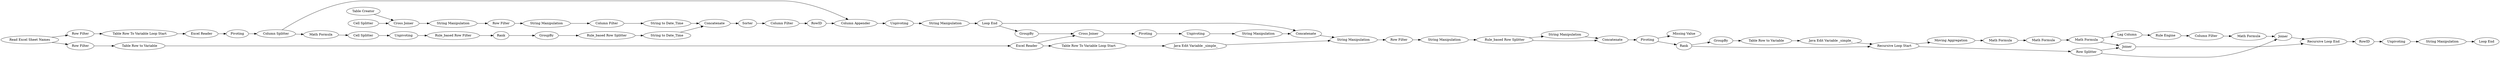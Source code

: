 digraph {
	"-4969520100994140697_297" [label="Column Filter"]
	"310783260506144620_341" [label=Concatenate]
	"310783260506144620_2417" [label=Joiner]
	"-4969520100994140697_293" [label="Row Filter"]
	"-249994856682694439_12" [label=GroupBy]
	"-4969520100994140697_14" [label="String to Date_Time"]
	"-4969520100994140697_303" [label=RowID]
	"310783260506144620_32" [label="Row Splitter"]
	"310783260506144620_1" [label="Excel Reader"]
	"310783260506144620_2431" [label="Column Appender"]
	"310783260506144620_2440" [label="String Manipulation"]
	"310783260506144620_2423" [label=GroupBy]
	"-4969520100994140697_287" [label="String Manipulation"]
	"310783260506144620_2421" [label="Column Filter"]
	"-4969520100994140697_298" [label=Concatenate]
	"310783260506144620_332" [label=GroupBy]
	"310783260506144620_312" [label="Excel Reader"]
	"310783260506144620_2408" [label="Missing Value"]
	"310783260506144620_2416" [label="Rule Engine"]
	"310783260506144620_2425" [label="Java Edit Variable _simple_"]
	"-4969520100994140697_296" [label="String to Date_Time"]
	"310783260506144620_2402" [label="Row Filter"]
	"310783260506144620_333" [label="Cross Joiner"]
	"310783260506144620_2426" [label=Unpivoting]
	"310783260506144620_2439" [label=Unpivoting]
	"310783260506144620_2403" [label="String Manipulation"]
	"310783260506144620_2434" [label="String Manipulation"]
	"152541437009110969_2444" [label="String Manipulation"]
	"310783260506144620_2410" [label="Math Formula"]
	"310783260506144620_2418" [label="Math Formula"]
	"310783260506144620_2428" [label="String Manipulation"]
	"310783260506144620_325" [label=Pivoting]
	"310783260506144620_324" [label="Loop End"]
	"-249994856682694439_7" [label="Cell Splitter"]
	"310783260506144620_323" [label=Unpivoting]
	"310783260506144620_2407" [label="Math Formula"]
	"310783260506144620_2414" [label=Joiner]
	"310783260506144620_2409" [label="Math Formula"]
	"310783260506144620_2415" [label="Lag Column"]
	"310783260506144620_322" [label="Table Row To Variable Loop Start"]
	"152541437009110969_2445" [label=Concatenate]
	"310783260506144620_311" [label="Table Row to Variable"]
	"310783260506144620_2413" [label=Rank]
	"310783260506144620_2429" [label="Loop End"]
	"-249994856682694439_10" [label="Rule_based Row Filter"]
	"-249994856682694439_11" [label=Rank]
	"310783260506144620_6" [label=Pivoting]
	"-4969520100994140697_19" [label="Table Creator"]
	"-4969520100994140697_294" [label="String Manipulation"]
	"310783260506144620_2427" [label=RowID]
	"152541437009110969_2443" [label="Rule_based Row Splitter"]
	"-249994856682694439_9" [label=Unpivoting]
	"310783260506144620_2412" [label="Recursive Loop End"]
	"310783260506144620_326" [label="Table Row To Variable Loop Start"]
	"-249994856682694439_13" [label="Rule_based Row Splitter"]
	"-4969520100994140697_307" [label="Column Filter"]
	"310783260506144620_313" [label="Row Filter"]
	"-4969520100994140697_20" [label="Cross Joiner"]
	"310783260506144620_2411" [label="Recursive Loop Start"]
	"-4969520100994140697_302" [label=Sorter]
	"310783260506144620_2424" [label="Table Row to Variable"]
	"310783260506144620_321" [label="Row Filter"]
	"-4969520100994140697_17" [label="Cell Splitter"]
	"310783260506144620_2" [label="Read Excel Sheet Names"]
	"310783260506144620_2430" [label="Column Splitter"]
	"-249994856682694439_301" [label="Math Formula"]
	"310783260506144620_328" [label="Java Edit Variable _simple_"]
	"310783260506144620_335" [label=Pivoting]
	"310783260506144620_2404" [label="Moving Aggregation"]
	"152541437009110969_2420" [label="String Manipulation"]
	"310783260506144620_2410" -> "310783260506144620_2415"
	"310783260506144620_2411" -> "310783260506144620_2404"
	"310783260506144620_2409" -> "310783260506144620_2410"
	"310783260506144620_2426" -> "310783260506144620_2428"
	"-249994856682694439_13" -> "-4969520100994140697_14"
	"310783260506144620_2425" -> "310783260506144620_2411"
	"310783260506144620_2430" -> "-249994856682694439_301"
	"310783260506144620_322" -> "310783260506144620_1"
	"-4969520100994140697_287" -> "-4969520100994140697_293"
	"310783260506144620_2402" -> "152541437009110969_2420"
	"-4969520100994140697_303" -> "310783260506144620_2431"
	"-4969520100994140697_19" -> "-4969520100994140697_20"
	"-4969520100994140697_20" -> "-4969520100994140697_287"
	"-4969520100994140697_294" -> "-4969520100994140697_297"
	"310783260506144620_324" -> "310783260506144620_332"
	"310783260506144620_32" -> "310783260506144620_2417"
	"-249994856682694439_11" -> "-249994856682694439_12"
	"-249994856682694439_7" -> "-249994856682694439_9"
	"-4969520100994140697_14" -> "-4969520100994140697_298"
	"-4969520100994140697_298" -> "-4969520100994140697_302"
	"310783260506144620_2412" -> "310783260506144620_2427"
	"310783260506144620_2" -> "310783260506144620_321"
	"310783260506144620_2423" -> "310783260506144620_2424"
	"310783260506144620_2421" -> "310783260506144620_2418"
	"-4969520100994140697_302" -> "-4969520100994140697_307"
	"310783260506144620_341" -> "310783260506144620_2403"
	"310783260506144620_313" -> "310783260506144620_311"
	"310783260506144620_2428" -> "310783260506144620_2429"
	"310783260506144620_2415" -> "310783260506144620_2416"
	"-4969520100994140697_297" -> "-4969520100994140697_296"
	"-249994856682694439_9" -> "-249994856682694439_10"
	"310783260506144620_2410" -> "310783260506144620_2414"
	"310783260506144620_2413" -> "310783260506144620_2411"
	"310783260506144620_2" -> "310783260506144620_313"
	"310783260506144620_2418" -> "310783260506144620_2417"
	"-4969520100994140697_293" -> "-4969520100994140697_294"
	"310783260506144620_2414" -> "310783260506144620_2412"
	"310783260506144620_2411" -> "310783260506144620_32"
	"310783260506144620_332" -> "310783260506144620_333"
	"310783260506144620_2440" -> "310783260506144620_341"
	"310783260506144620_32" -> "310783260506144620_2414"
	"310783260506144620_2417" -> "310783260506144620_2412"
	"310783260506144620_2427" -> "310783260506144620_2426"
	"-4969520100994140697_296" -> "-4969520100994140697_298"
	"310783260506144620_2416" -> "310783260506144620_2421"
	"310783260506144620_2431" -> "310783260506144620_323"
	"310783260506144620_2413" -> "310783260506144620_2423"
	"310783260506144620_1" -> "310783260506144620_6"
	"-249994856682694439_10" -> "-249994856682694439_11"
	"310783260506144620_2424" -> "310783260506144620_2425"
	"152541437009110969_2445" -> "310783260506144620_325"
	"310783260506144620_321" -> "310783260506144620_322"
	"310783260506144620_2403" -> "310783260506144620_2402"
	"310783260506144620_328" -> "310783260506144620_2403"
	"310783260506144620_2404" -> "310783260506144620_2407"
	"310783260506144620_326" -> "310783260506144620_328"
	"-4969520100994140697_307" -> "-4969520100994140697_303"
	"310783260506144620_325" -> "310783260506144620_2413"
	"310783260506144620_2430" -> "310783260506144620_2431"
	"310783260506144620_324" -> "310783260506144620_341"
	"310783260506144620_2407" -> "310783260506144620_2409"
	"310783260506144620_312" -> "310783260506144620_326"
	"152541437009110969_2444" -> "152541437009110969_2445"
	"310783260506144620_311" -> "310783260506144620_312"
	"-249994856682694439_12" -> "-249994856682694439_13"
	"310783260506144620_333" -> "310783260506144620_335"
	"310783260506144620_6" -> "310783260506144620_2430"
	"310783260506144620_325" -> "310783260506144620_2408"
	"310783260506144620_2439" -> "310783260506144620_2440"
	"-249994856682694439_301" -> "-249994856682694439_7"
	"310783260506144620_323" -> "310783260506144620_2434"
	"152541437009110969_2443" -> "152541437009110969_2445"
	"310783260506144620_312" -> "310783260506144620_333"
	"152541437009110969_2420" -> "152541437009110969_2443"
	"310783260506144620_2434" -> "310783260506144620_324"
	"310783260506144620_335" -> "310783260506144620_2439"
	"152541437009110969_2443" -> "152541437009110969_2444"
	"-4969520100994140697_17" -> "-4969520100994140697_20"
	rankdir=LR
}

